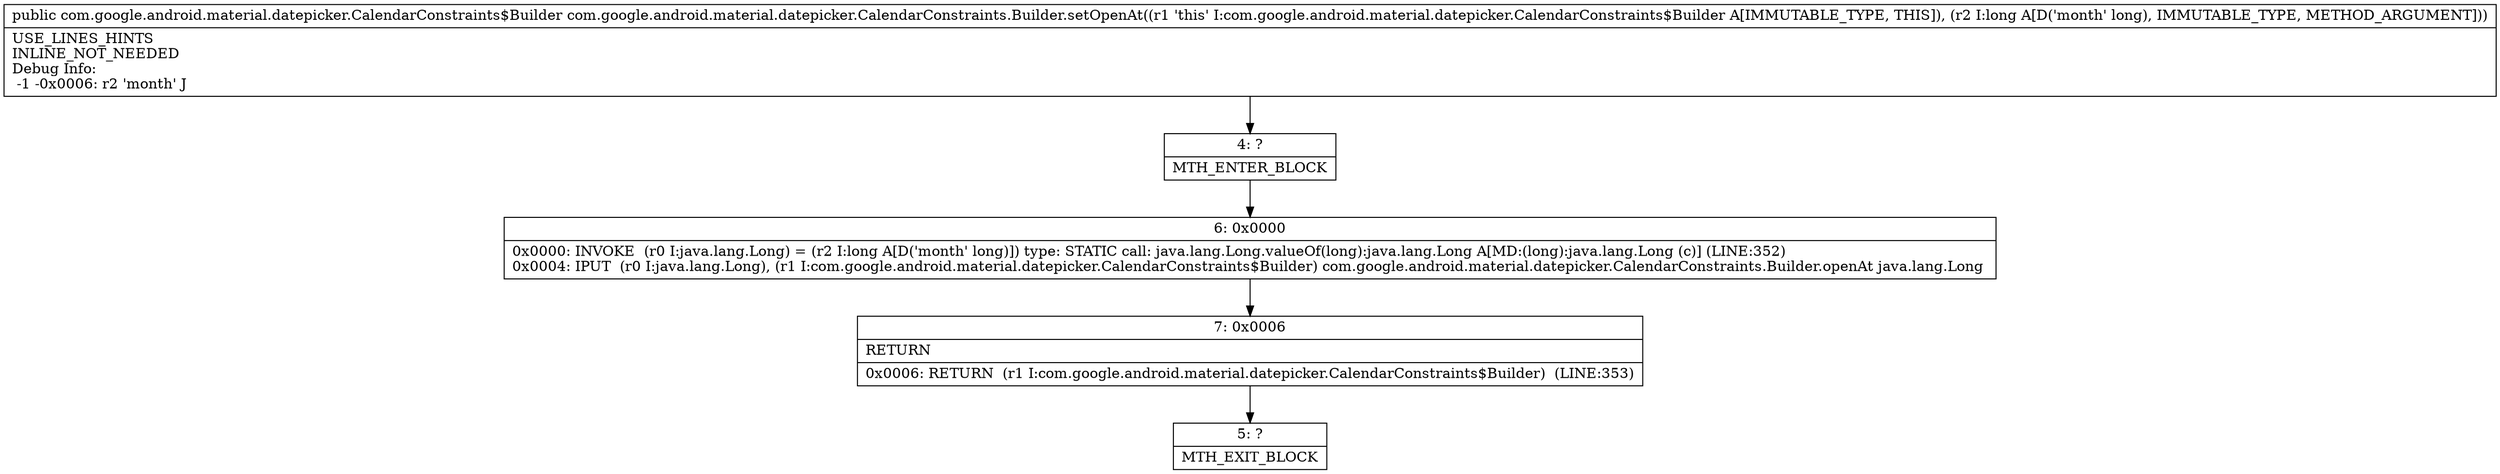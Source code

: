 digraph "CFG forcom.google.android.material.datepicker.CalendarConstraints.Builder.setOpenAt(J)Lcom\/google\/android\/material\/datepicker\/CalendarConstraints$Builder;" {
Node_4 [shape=record,label="{4\:\ ?|MTH_ENTER_BLOCK\l}"];
Node_6 [shape=record,label="{6\:\ 0x0000|0x0000: INVOKE  (r0 I:java.lang.Long) = (r2 I:long A[D('month' long)]) type: STATIC call: java.lang.Long.valueOf(long):java.lang.Long A[MD:(long):java.lang.Long (c)] (LINE:352)\l0x0004: IPUT  (r0 I:java.lang.Long), (r1 I:com.google.android.material.datepicker.CalendarConstraints$Builder) com.google.android.material.datepicker.CalendarConstraints.Builder.openAt java.lang.Long \l}"];
Node_7 [shape=record,label="{7\:\ 0x0006|RETURN\l|0x0006: RETURN  (r1 I:com.google.android.material.datepicker.CalendarConstraints$Builder)  (LINE:353)\l}"];
Node_5 [shape=record,label="{5\:\ ?|MTH_EXIT_BLOCK\l}"];
MethodNode[shape=record,label="{public com.google.android.material.datepicker.CalendarConstraints$Builder com.google.android.material.datepicker.CalendarConstraints.Builder.setOpenAt((r1 'this' I:com.google.android.material.datepicker.CalendarConstraints$Builder A[IMMUTABLE_TYPE, THIS]), (r2 I:long A[D('month' long), IMMUTABLE_TYPE, METHOD_ARGUMENT]))  | USE_LINES_HINTS\lINLINE_NOT_NEEDED\lDebug Info:\l  \-1 \-0x0006: r2 'month' J\l}"];
MethodNode -> Node_4;Node_4 -> Node_6;
Node_6 -> Node_7;
Node_7 -> Node_5;
}

